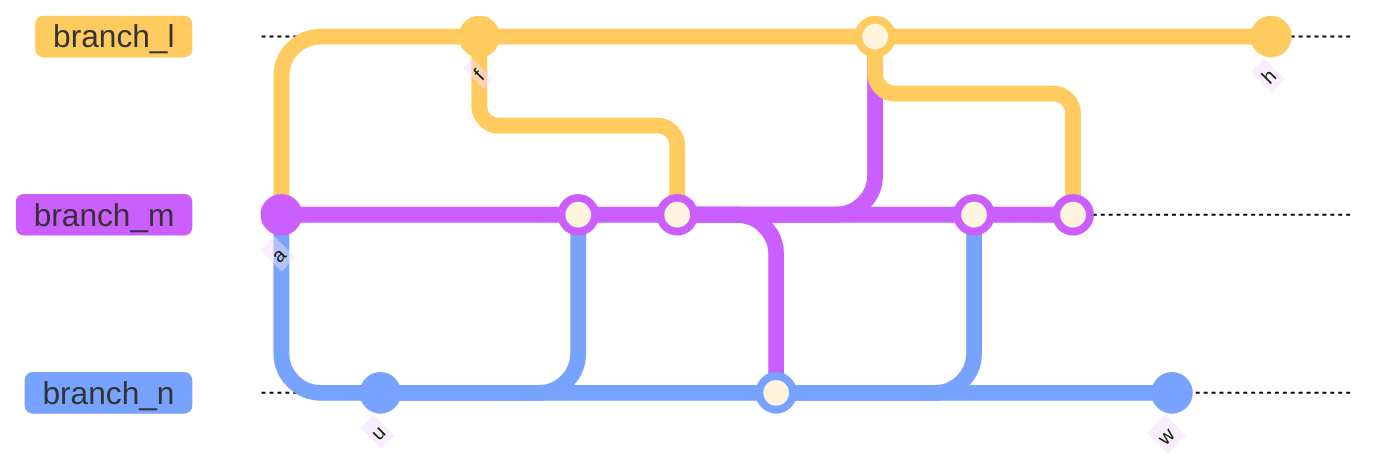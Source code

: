 %%{init: { 'logLevel': 'debug', 'theme': 'base', 'gitGraph': {'showBranches': true, 'showCommitLabel':true, 'mainBranchName': 'branch_m', 'mainBranchOrder': 1}} }%%
gitGraph
     commit id:"a"
     branch branch_l order: 0
     branch branch_n order: 2
     commit id:"u"
     checkout branch_l
     commit id:"f"
     checkout branch_m
     merge branch_n
     merge branch_l
     checkout branch_n
     merge branch_m
     checkout branch_l
     merge branch_m
     checkout branch_m
     merge branch_n
     merge branch_l
     checkout branch_n
     commit id:"w"
     checkout branch_l
     commit id:"h"